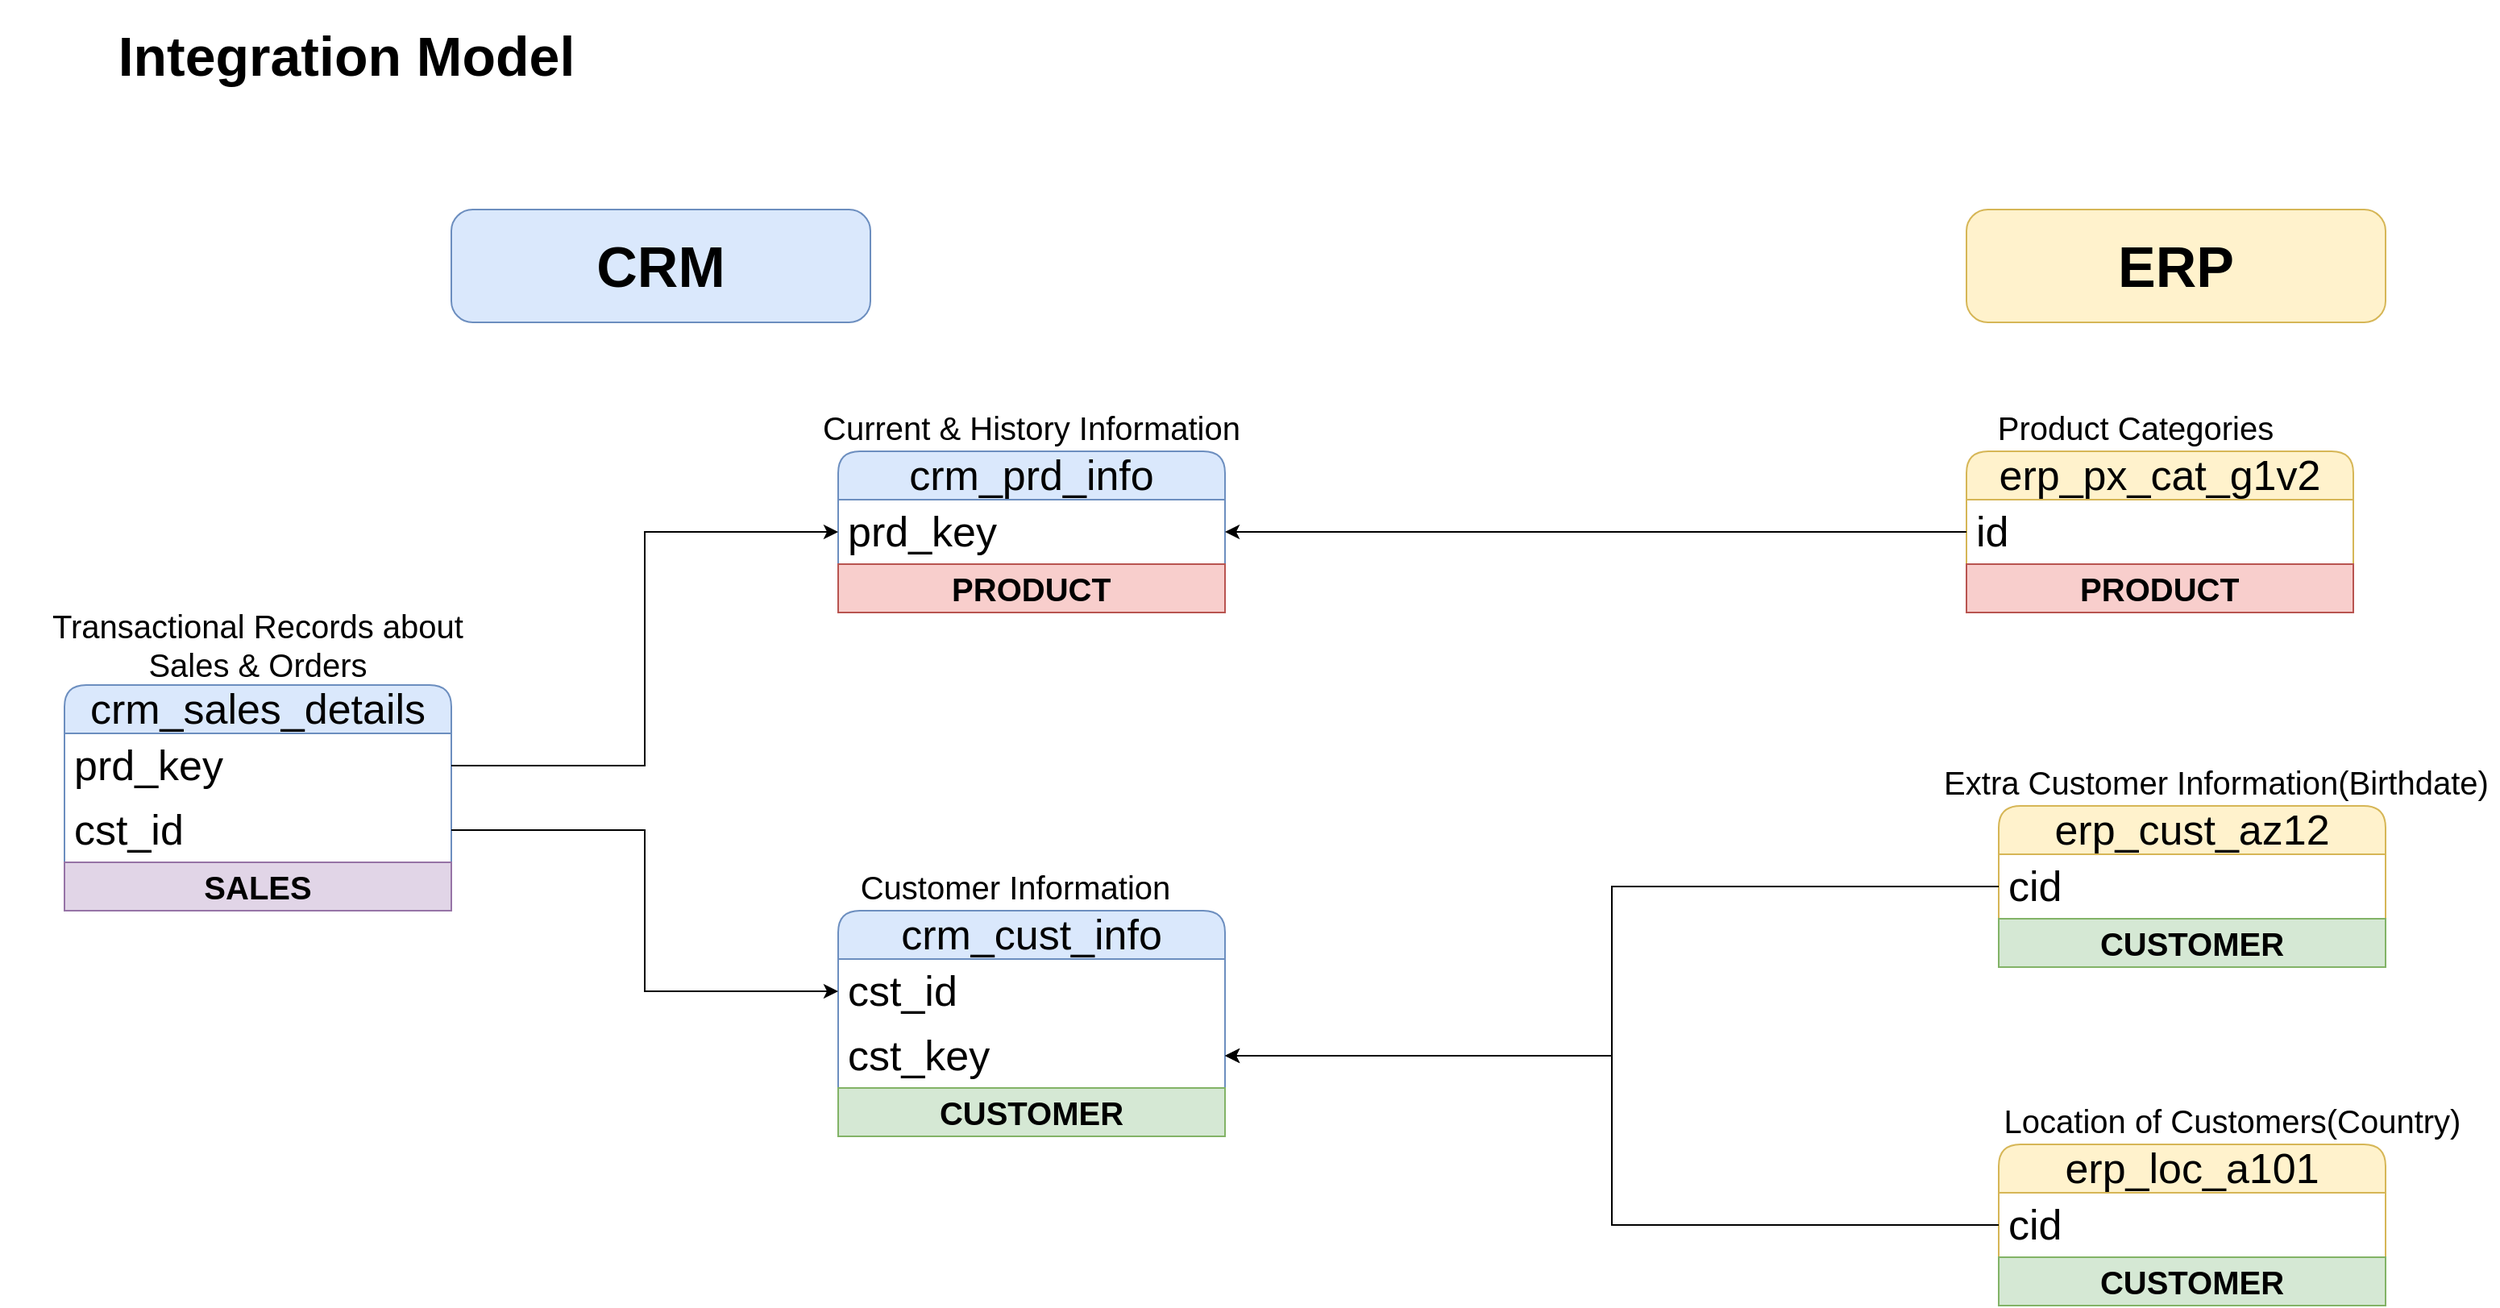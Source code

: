 <mxfile version="27.0.5">
  <diagram name="Page-1" id="UWIXxsXbk3dFGOi3919a">
    <mxGraphModel dx="1747" dy="1997" grid="1" gridSize="10" guides="1" tooltips="1" connect="1" arrows="1" fold="1" page="1" pageScale="1" pageWidth="1100" pageHeight="850" math="0" shadow="0">
      <root>
        <mxCell id="0" />
        <mxCell id="1" parent="0" />
        <mxCell id="OXUXR6KtoElwre_cbSB_-1" value="&lt;b&gt;&lt;font&gt;Integration Model&lt;/font&gt;&lt;/b&gt;" style="text;html=1;align=center;verticalAlign=middle;whiteSpace=wrap;rounded=0;fontSize=34;" parent="1" vertex="1">
          <mxGeometry x="120" y="-110" width="430" height="70" as="geometry" />
        </mxCell>
        <mxCell id="X30RGHh2AO4lJXctYzi1-1" value="crm_cust_info" style="swimlane;fontStyle=0;childLayout=stackLayout;horizontal=1;startSize=30;horizontalStack=0;resizeParent=1;resizeParentMax=0;resizeLast=0;collapsible=1;marginBottom=0;whiteSpace=wrap;html=1;fillColor=#dae8fc;strokeColor=#6c8ebf;rounded=1;glass=0;fontSize=26;swimlaneLine=1;" parent="1" vertex="1">
          <mxGeometry x="640" y="455" width="240" height="140" as="geometry" />
        </mxCell>
        <mxCell id="X30RGHh2AO4lJXctYzi1-2" value="cst_id" style="text;strokeColor=none;fillColor=none;align=left;verticalAlign=middle;spacingLeft=4;spacingRight=4;overflow=hidden;points=[[0,0.5],[1,0.5]];portConstraint=eastwest;rotatable=0;whiteSpace=wrap;html=1;fontSize=26;swimlaneLine=1;rounded=1;" parent="X30RGHh2AO4lJXctYzi1-1" vertex="1">
          <mxGeometry y="30" width="240" height="40" as="geometry" />
        </mxCell>
        <mxCell id="X30RGHh2AO4lJXctYzi1-22" value="cst_key" style="text;strokeColor=none;fillColor=none;align=left;verticalAlign=middle;spacingLeft=4;spacingRight=4;overflow=hidden;points=[[0,0.5],[1,0.5]];portConstraint=eastwest;rotatable=0;whiteSpace=wrap;html=1;fontSize=26;swimlaneLine=1;rounded=1;" parent="X30RGHh2AO4lJXctYzi1-1" vertex="1">
          <mxGeometry y="70" width="240" height="40" as="geometry" />
        </mxCell>
        <mxCell id="kfiBQq6Jv1kH-clZ8NEX-6" value="&lt;font style=&quot;font-size: 20px;&quot;&gt;&lt;b&gt;CUSTOMER&lt;/b&gt;&lt;/font&gt;" style="text;html=1;strokeColor=#82b366;fillColor=#d5e8d4;align=center;verticalAlign=middle;whiteSpace=wrap;overflow=hidden;" vertex="1" parent="X30RGHh2AO4lJXctYzi1-1">
          <mxGeometry y="110" width="240" height="30" as="geometry" />
        </mxCell>
        <mxCell id="X30RGHh2AO4lJXctYzi1-5" value="&lt;font style=&quot;font-size: 20px;&quot;&gt;Customer Information&lt;/font&gt;" style="text;html=1;align=center;verticalAlign=middle;whiteSpace=wrap;rounded=0;" parent="1" vertex="1">
          <mxGeometry x="650" y="425" width="200" height="30" as="geometry" />
        </mxCell>
        <mxCell id="X30RGHh2AO4lJXctYzi1-6" value="crm_prd_info" style="swimlane;fontStyle=0;childLayout=stackLayout;horizontal=1;startSize=30;horizontalStack=0;resizeParent=1;resizeParentMax=0;resizeLast=0;collapsible=1;marginBottom=0;whiteSpace=wrap;html=1;fillColor=#dae8fc;strokeColor=#6c8ebf;rounded=1;glass=0;fontSize=26;swimlaneLine=1;" parent="1" vertex="1">
          <mxGeometry x="640" y="170" width="240" height="100" as="geometry" />
        </mxCell>
        <mxCell id="X30RGHh2AO4lJXctYzi1-7" value="prd_key" style="text;strokeColor=none;fillColor=none;align=left;verticalAlign=middle;spacingLeft=4;spacingRight=4;overflow=hidden;points=[[0,0.5],[1,0.5]];portConstraint=eastwest;rotatable=0;whiteSpace=wrap;html=1;fontSize=26;swimlaneLine=1;rounded=1;" parent="X30RGHh2AO4lJXctYzi1-6" vertex="1">
          <mxGeometry y="30" width="240" height="40" as="geometry" />
        </mxCell>
        <mxCell id="kfiBQq6Jv1kH-clZ8NEX-4" value="&lt;font style=&quot;font-size: 20px;&quot;&gt;&lt;b&gt;PRODUCT&lt;/b&gt;&lt;/font&gt;" style="text;html=1;strokeColor=#b85450;fillColor=#f8cecc;align=center;verticalAlign=middle;whiteSpace=wrap;overflow=hidden;" vertex="1" parent="X30RGHh2AO4lJXctYzi1-6">
          <mxGeometry y="70" width="240" height="30" as="geometry" />
        </mxCell>
        <mxCell id="X30RGHh2AO4lJXctYzi1-8" value="&lt;font style=&quot;font-size: 20px;&quot;&gt;Current &amp;amp; History Information&lt;/font&gt;" style="text;html=1;align=center;verticalAlign=middle;whiteSpace=wrap;rounded=0;" parent="1" vertex="1">
          <mxGeometry x="620" y="140" width="280" height="30" as="geometry" />
        </mxCell>
        <mxCell id="X30RGHh2AO4lJXctYzi1-9" value="crm_sales_details" style="swimlane;fontStyle=0;childLayout=stackLayout;horizontal=1;startSize=30;horizontalStack=0;resizeParent=1;resizeParentMax=0;resizeLast=0;collapsible=1;marginBottom=0;whiteSpace=wrap;html=1;fillColor=#dae8fc;strokeColor=#6c8ebf;rounded=1;glass=0;fontSize=26;swimlaneLine=1;" parent="1" vertex="1">
          <mxGeometry x="160" y="315" width="240" height="140" as="geometry" />
        </mxCell>
        <mxCell id="X30RGHh2AO4lJXctYzi1-10" value="prd_key" style="text;strokeColor=none;fillColor=none;align=left;verticalAlign=middle;spacingLeft=4;spacingRight=4;overflow=hidden;points=[[0,0.5],[1,0.5]];portConstraint=eastwest;rotatable=0;whiteSpace=wrap;html=1;fontSize=26;swimlaneLine=1;rounded=1;" parent="X30RGHh2AO4lJXctYzi1-9" vertex="1">
          <mxGeometry y="30" width="240" height="40" as="geometry" />
        </mxCell>
        <mxCell id="X30RGHh2AO4lJXctYzi1-12" value="cst_id" style="text;strokeColor=none;fillColor=none;align=left;verticalAlign=middle;spacingLeft=4;spacingRight=4;overflow=hidden;points=[[0,0.5],[1,0.5]];portConstraint=eastwest;rotatable=0;whiteSpace=wrap;html=1;fontSize=26;swimlaneLine=1;rounded=1;" parent="X30RGHh2AO4lJXctYzi1-9" vertex="1">
          <mxGeometry y="70" width="240" height="40" as="geometry" />
        </mxCell>
        <mxCell id="kfiBQq6Jv1kH-clZ8NEX-10" value="&lt;font style=&quot;font-size: 20px;&quot;&gt;&lt;b&gt;SALES&lt;/b&gt;&lt;/font&gt;" style="text;html=1;strokeColor=#9673a6;fillColor=#e1d5e7;align=center;verticalAlign=middle;whiteSpace=wrap;overflow=hidden;" vertex="1" parent="X30RGHh2AO4lJXctYzi1-9">
          <mxGeometry y="110" width="240" height="30" as="geometry" />
        </mxCell>
        <mxCell id="X30RGHh2AO4lJXctYzi1-11" value="&lt;span style=&quot;font-size: 20px;&quot;&gt;Transactional Records about Sales &amp;amp; Orders&lt;/span&gt;" style="text;html=1;align=center;verticalAlign=middle;whiteSpace=wrap;rounded=0;" parent="1" vertex="1">
          <mxGeometry x="140" y="275" width="280" height="30" as="geometry" />
        </mxCell>
        <mxCell id="X30RGHh2AO4lJXctYzi1-17" style="edgeStyle=orthogonalEdgeStyle;rounded=0;orthogonalLoop=1;jettySize=auto;html=1;" parent="1" source="X30RGHh2AO4lJXctYzi1-10" target="X30RGHh2AO4lJXctYzi1-7" edge="1">
          <mxGeometry relative="1" as="geometry" />
        </mxCell>
        <mxCell id="X30RGHh2AO4lJXctYzi1-18" style="edgeStyle=orthogonalEdgeStyle;rounded=0;orthogonalLoop=1;jettySize=auto;html=1;entryX=0;entryY=0.5;entryDx=0;entryDy=0;" parent="1" source="X30RGHh2AO4lJXctYzi1-12" target="X30RGHh2AO4lJXctYzi1-2" edge="1">
          <mxGeometry relative="1" as="geometry" />
        </mxCell>
        <mxCell id="X30RGHh2AO4lJXctYzi1-19" value="erp_cust_az12" style="swimlane;fontStyle=0;childLayout=stackLayout;horizontal=1;startSize=30;horizontalStack=0;resizeParent=1;resizeParentMax=0;resizeLast=0;collapsible=1;marginBottom=0;whiteSpace=wrap;html=1;fillColor=#fff2cc;strokeColor=#d6b656;rounded=1;glass=0;fontSize=26;swimlaneLine=1;" parent="1" vertex="1">
          <mxGeometry x="1360" y="390" width="240" height="100" as="geometry" />
        </mxCell>
        <mxCell id="X30RGHh2AO4lJXctYzi1-20" value="cid" style="text;strokeColor=none;fillColor=none;align=left;verticalAlign=middle;spacingLeft=4;spacingRight=4;overflow=hidden;points=[[0,0.5],[1,0.5]];portConstraint=eastwest;rotatable=0;whiteSpace=wrap;html=1;fontSize=26;swimlaneLine=1;rounded=1;" parent="X30RGHh2AO4lJXctYzi1-19" vertex="1">
          <mxGeometry y="30" width="240" height="40" as="geometry" />
        </mxCell>
        <mxCell id="kfiBQq6Jv1kH-clZ8NEX-7" value="&lt;font style=&quot;font-size: 20px;&quot;&gt;&lt;b&gt;CUSTOMER&lt;/b&gt;&lt;/font&gt;" style="text;html=1;strokeColor=#82b366;fillColor=#d5e8d4;align=center;verticalAlign=middle;whiteSpace=wrap;overflow=hidden;" vertex="1" parent="X30RGHh2AO4lJXctYzi1-19">
          <mxGeometry y="70" width="240" height="30" as="geometry" />
        </mxCell>
        <mxCell id="X30RGHh2AO4lJXctYzi1-21" value="&lt;font style=&quot;font-size: 20px;&quot;&gt;Extra Customer Information(Birthdate)&lt;/font&gt;" style="text;html=1;align=center;verticalAlign=middle;whiteSpace=wrap;rounded=0;" parent="1" vertex="1">
          <mxGeometry x="1320" y="360" width="350" height="30" as="geometry" />
        </mxCell>
        <mxCell id="X30RGHh2AO4lJXctYzi1-25" style="edgeStyle=orthogonalEdgeStyle;rounded=0;orthogonalLoop=1;jettySize=auto;html=1;entryX=1;entryY=0.5;entryDx=0;entryDy=0;" parent="1" source="X30RGHh2AO4lJXctYzi1-20" target="X30RGHh2AO4lJXctYzi1-22" edge="1">
          <mxGeometry relative="1" as="geometry" />
        </mxCell>
        <mxCell id="X30RGHh2AO4lJXctYzi1-26" value="erp_loc_a101" style="swimlane;fontStyle=0;childLayout=stackLayout;horizontal=1;startSize=30;horizontalStack=0;resizeParent=1;resizeParentMax=0;resizeLast=0;collapsible=1;marginBottom=0;whiteSpace=wrap;html=1;fillColor=#fff2cc;strokeColor=#d6b656;rounded=1;glass=0;fontSize=26;swimlaneLine=1;" parent="1" vertex="1">
          <mxGeometry x="1360" y="600" width="240" height="100" as="geometry" />
        </mxCell>
        <mxCell id="X30RGHh2AO4lJXctYzi1-27" value="cid" style="text;strokeColor=none;fillColor=none;align=left;verticalAlign=middle;spacingLeft=4;spacingRight=4;overflow=hidden;points=[[0,0.5],[1,0.5]];portConstraint=eastwest;rotatable=0;whiteSpace=wrap;html=1;fontSize=26;swimlaneLine=1;rounded=1;" parent="X30RGHh2AO4lJXctYzi1-26" vertex="1">
          <mxGeometry y="30" width="240" height="40" as="geometry" />
        </mxCell>
        <mxCell id="kfiBQq6Jv1kH-clZ8NEX-8" value="&lt;font style=&quot;font-size: 20px;&quot;&gt;&lt;b&gt;CUSTOMER&lt;/b&gt;&lt;/font&gt;" style="text;html=1;strokeColor=#82b366;fillColor=#d5e8d4;align=center;verticalAlign=middle;whiteSpace=wrap;overflow=hidden;" vertex="1" parent="X30RGHh2AO4lJXctYzi1-26">
          <mxGeometry y="70" width="240" height="30" as="geometry" />
        </mxCell>
        <mxCell id="X30RGHh2AO4lJXctYzi1-28" style="edgeStyle=orthogonalEdgeStyle;rounded=0;orthogonalLoop=1;jettySize=auto;html=1;entryX=1;entryY=0.5;entryDx=0;entryDy=0;" parent="1" source="X30RGHh2AO4lJXctYzi1-27" target="X30RGHh2AO4lJXctYzi1-22" edge="1">
          <mxGeometry relative="1" as="geometry" />
        </mxCell>
        <mxCell id="X30RGHh2AO4lJXctYzi1-29" value="&lt;font style=&quot;font-size: 20px;&quot;&gt;Location of Customers(Country)&lt;/font&gt;" style="text;html=1;align=center;verticalAlign=middle;whiteSpace=wrap;rounded=0;" parent="1" vertex="1">
          <mxGeometry x="1355" y="570" width="300" height="30" as="geometry" />
        </mxCell>
        <mxCell id="X30RGHh2AO4lJXctYzi1-30" value="erp_px_cat_g1v2" style="swimlane;fontStyle=0;childLayout=stackLayout;horizontal=1;startSize=30;horizontalStack=0;resizeParent=1;resizeParentMax=0;resizeLast=0;collapsible=1;marginBottom=0;whiteSpace=wrap;html=1;fillColor=#fff2cc;strokeColor=#d6b656;rounded=1;glass=0;fontSize=26;swimlaneLine=1;" parent="1" vertex="1">
          <mxGeometry x="1340" y="170" width="240" height="100" as="geometry" />
        </mxCell>
        <mxCell id="X30RGHh2AO4lJXctYzi1-31" value="id" style="text;strokeColor=none;fillColor=none;align=left;verticalAlign=middle;spacingLeft=4;spacingRight=4;overflow=hidden;points=[[0,0.5],[1,0.5]];portConstraint=eastwest;rotatable=0;whiteSpace=wrap;html=1;fontSize=26;swimlaneLine=1;rounded=1;" parent="X30RGHh2AO4lJXctYzi1-30" vertex="1">
          <mxGeometry y="30" width="240" height="40" as="geometry" />
        </mxCell>
        <mxCell id="kfiBQq6Jv1kH-clZ8NEX-5" value="&lt;font style=&quot;font-size: 20px;&quot;&gt;&lt;b&gt;PRODUCT&lt;/b&gt;&lt;/font&gt;" style="text;html=1;strokeColor=#b85450;fillColor=#f8cecc;align=center;verticalAlign=middle;whiteSpace=wrap;overflow=hidden;" vertex="1" parent="X30RGHh2AO4lJXctYzi1-30">
          <mxGeometry y="70" width="240" height="30" as="geometry" />
        </mxCell>
        <mxCell id="X30RGHh2AO4lJXctYzi1-32" value="&lt;font style=&quot;font-size: 20px;&quot;&gt;Product Categories&lt;/font&gt;" style="text;html=1;align=center;verticalAlign=middle;whiteSpace=wrap;rounded=0;" parent="1" vertex="1">
          <mxGeometry x="1340" y="140" width="210" height="30" as="geometry" />
        </mxCell>
        <mxCell id="X30RGHh2AO4lJXctYzi1-33" style="edgeStyle=orthogonalEdgeStyle;rounded=0;orthogonalLoop=1;jettySize=auto;html=1;entryX=1;entryY=0.5;entryDx=0;entryDy=0;" parent="1" source="X30RGHh2AO4lJXctYzi1-31" target="X30RGHh2AO4lJXctYzi1-7" edge="1">
          <mxGeometry relative="1" as="geometry" />
        </mxCell>
        <mxCell id="X30RGHh2AO4lJXctYzi1-36" value="&lt;font&gt;&lt;b&gt;CRM&lt;/b&gt;&lt;/font&gt;" style="rounded=1;whiteSpace=wrap;html=1;fillColor=#dae8fc;strokeColor=#6c8ebf;fontSize=35;arcSize=19;" parent="1" vertex="1">
          <mxGeometry x="400" y="20" width="260" height="70" as="geometry" />
        </mxCell>
        <mxCell id="X30RGHh2AO4lJXctYzi1-39" value="&lt;font&gt;&lt;b&gt;ERP&lt;/b&gt;&lt;/font&gt;" style="rounded=1;whiteSpace=wrap;html=1;fillColor=#fff2cc;strokeColor=#d6b656;fontSize=35;arcSize=19;" parent="1" vertex="1">
          <mxGeometry x="1340" y="20" width="260" height="70" as="geometry" />
        </mxCell>
      </root>
    </mxGraphModel>
  </diagram>
</mxfile>
